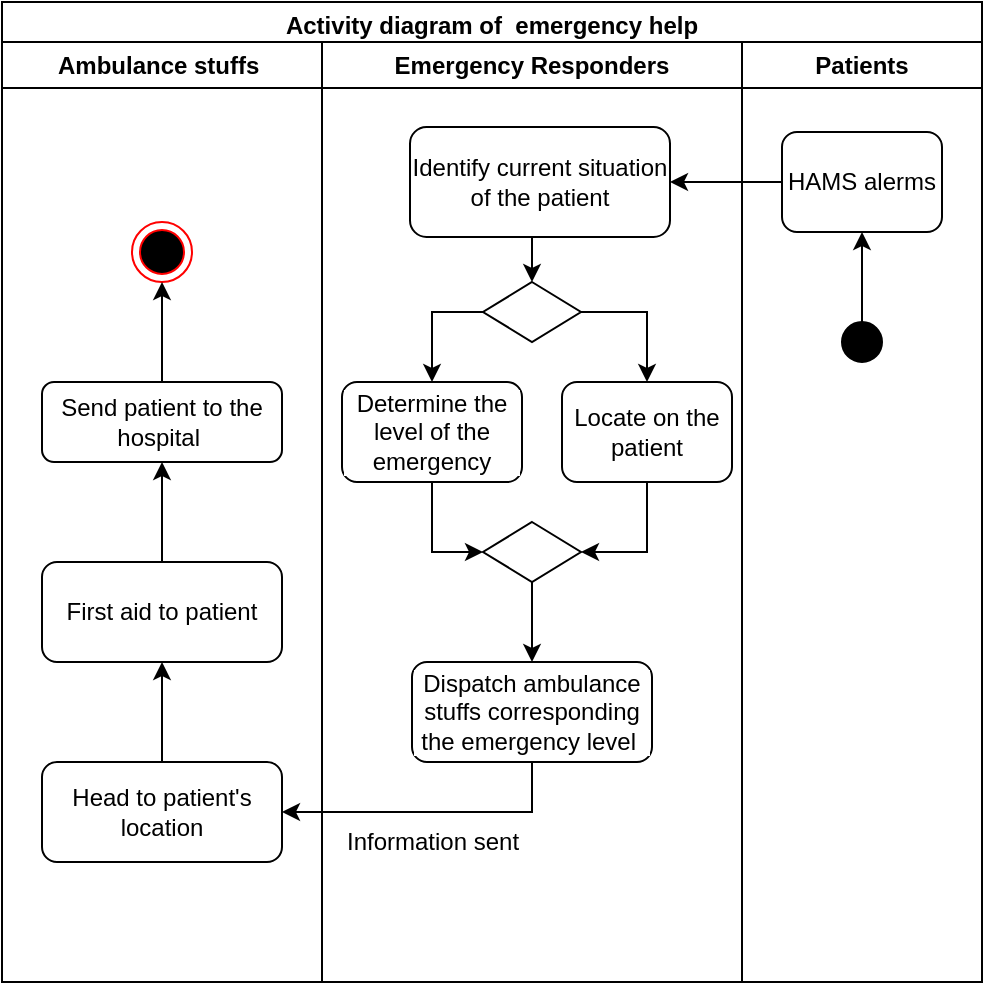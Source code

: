 <mxfile version="20.8.16" type="device"><diagram name="Page-1" id="Rvx0HSRqBBQYP-njpdE8"><mxGraphModel dx="984" dy="644" grid="1" gridSize="10" guides="1" tooltips="1" connect="1" arrows="1" fold="1" page="1" pageScale="1" pageWidth="827" pageHeight="1169" math="0" shadow="0"><root><mxCell id="0"/><mxCell id="1" parent="0"/><mxCell id="wiAPNWEOhWB6pZqTe95l-1" value="Activity diagram of&amp;nbsp; emergency help" style="swimlane;whiteSpace=wrap;html=1;" vertex="1" parent="1"><mxGeometry x="80" y="30" width="490" height="490" as="geometry"/></mxCell><mxCell id="wiAPNWEOhWB6pZqTe95l-3" value="Ambulance stuffs&amp;nbsp;" style="swimlane;whiteSpace=wrap;html=1;" vertex="1" parent="wiAPNWEOhWB6pZqTe95l-1"><mxGeometry y="20" width="160" height="470" as="geometry"/></mxCell><mxCell id="wiAPNWEOhWB6pZqTe95l-38" value="First aid to patient" style="rounded=1;whiteSpace=wrap;html=1;labelBackgroundColor=#FFFFFF;fillColor=default;" vertex="1" parent="wiAPNWEOhWB6pZqTe95l-3"><mxGeometry x="20" y="260" width="120" height="50" as="geometry"/></mxCell><mxCell id="wiAPNWEOhWB6pZqTe95l-40" style="edgeStyle=orthogonalEdgeStyle;rounded=0;orthogonalLoop=1;jettySize=auto;html=1;exitX=0.5;exitY=0;exitDx=0;exitDy=0;entryX=0.5;entryY=1;entryDx=0;entryDy=0;" edge="1" parent="wiAPNWEOhWB6pZqTe95l-3" source="wiAPNWEOhWB6pZqTe95l-36" target="wiAPNWEOhWB6pZqTe95l-38"><mxGeometry relative="1" as="geometry"/></mxCell><mxCell id="wiAPNWEOhWB6pZqTe95l-36" value="Head to patient's location" style="rounded=1;whiteSpace=wrap;html=1;labelBackgroundColor=#FFFFFF;fillColor=default;" vertex="1" parent="wiAPNWEOhWB6pZqTe95l-3"><mxGeometry x="20" y="360" width="120" height="50" as="geometry"/></mxCell><mxCell id="wiAPNWEOhWB6pZqTe95l-53" value="Send patient to the hospital&amp;nbsp;" style="rounded=1;whiteSpace=wrap;html=1;labelBackgroundColor=#FFFFFF;fillColor=default;" vertex="1" parent="wiAPNWEOhWB6pZqTe95l-3"><mxGeometry x="20" y="170" width="120" height="40" as="geometry"/></mxCell><mxCell id="wiAPNWEOhWB6pZqTe95l-52" style="edgeStyle=orthogonalEdgeStyle;rounded=0;orthogonalLoop=1;jettySize=auto;html=1;exitX=0.5;exitY=0;exitDx=0;exitDy=0;" edge="1" parent="wiAPNWEOhWB6pZqTe95l-3" source="wiAPNWEOhWB6pZqTe95l-38" target="wiAPNWEOhWB6pZqTe95l-53"><mxGeometry relative="1" as="geometry"><mxPoint x="80" y="190" as="targetPoint"/></mxGeometry></mxCell><mxCell id="wiAPNWEOhWB6pZqTe95l-55" value="" style="ellipse;html=1;shape=endState;fillColor=#000000;strokeColor=#ff0000;labelBackgroundColor=#FFFFFF;" vertex="1" parent="wiAPNWEOhWB6pZqTe95l-3"><mxGeometry x="65" y="90" width="30" height="30" as="geometry"/></mxCell><mxCell id="wiAPNWEOhWB6pZqTe95l-54" style="edgeStyle=orthogonalEdgeStyle;rounded=0;orthogonalLoop=1;jettySize=auto;html=1;exitX=0.5;exitY=0;exitDx=0;exitDy=0;" edge="1" parent="wiAPNWEOhWB6pZqTe95l-3" source="wiAPNWEOhWB6pZqTe95l-53" target="wiAPNWEOhWB6pZqTe95l-55"><mxGeometry relative="1" as="geometry"><mxPoint x="80" y="120" as="targetPoint"/></mxGeometry></mxCell><mxCell id="wiAPNWEOhWB6pZqTe95l-4" value="Emergency Responders" style="swimlane;whiteSpace=wrap;html=1;" vertex="1" parent="wiAPNWEOhWB6pZqTe95l-1"><mxGeometry x="160" y="20" width="210" height="470" as="geometry"/></mxCell><mxCell id="wiAPNWEOhWB6pZqTe95l-57" style="edgeStyle=orthogonalEdgeStyle;rounded=0;orthogonalLoop=1;jettySize=auto;html=1;exitX=0.5;exitY=1;exitDx=0;exitDy=0;entryX=0.5;entryY=0;entryDx=0;entryDy=0;" edge="1" parent="wiAPNWEOhWB6pZqTe95l-4" source="wiAPNWEOhWB6pZqTe95l-16" target="wiAPNWEOhWB6pZqTe95l-56"><mxGeometry relative="1" as="geometry"/></mxCell><mxCell id="wiAPNWEOhWB6pZqTe95l-16" value="Identify current situation of the patient" style="rounded=1;whiteSpace=wrap;html=1;labelBackgroundColor=#FFFFFF;fillColor=default;" vertex="1" parent="wiAPNWEOhWB6pZqTe95l-4"><mxGeometry x="44" y="42.5" width="130" height="55" as="geometry"/></mxCell><mxCell id="wiAPNWEOhWB6pZqTe95l-17" style="edgeStyle=orthogonalEdgeStyle;rounded=0;orthogonalLoop=1;jettySize=auto;html=1;exitX=0.5;exitY=1;exitDx=0;exitDy=0;" edge="1" parent="wiAPNWEOhWB6pZqTe95l-4" source="wiAPNWEOhWB6pZqTe95l-16" target="wiAPNWEOhWB6pZqTe95l-16"><mxGeometry relative="1" as="geometry"/></mxCell><mxCell id="wiAPNWEOhWB6pZqTe95l-50" style="edgeStyle=orthogonalEdgeStyle;rounded=0;orthogonalLoop=1;jettySize=auto;html=1;exitX=0.5;exitY=1;exitDx=0;exitDy=0;entryX=1;entryY=0.5;entryDx=0;entryDy=0;" edge="1" parent="wiAPNWEOhWB6pZqTe95l-4" source="wiAPNWEOhWB6pZqTe95l-32" target="wiAPNWEOhWB6pZqTe95l-48"><mxGeometry relative="1" as="geometry"/></mxCell><mxCell id="wiAPNWEOhWB6pZqTe95l-32" value="Locate on the patient" style="rounded=1;whiteSpace=wrap;html=1;labelBackgroundColor=#FFFFFF;fillColor=default;" vertex="1" parent="wiAPNWEOhWB6pZqTe95l-4"><mxGeometry x="120" y="170" width="85" height="50" as="geometry"/></mxCell><mxCell id="wiAPNWEOhWB6pZqTe95l-34" value="Dispatch ambulance&lt;br&gt;stuffs corresponding the emergency level&amp;nbsp;" style="rounded=1;whiteSpace=wrap;html=1;labelBackgroundColor=#FFFFFF;fillColor=default;" vertex="1" parent="wiAPNWEOhWB6pZqTe95l-4"><mxGeometry x="45" y="310" width="120" height="50" as="geometry"/></mxCell><mxCell id="wiAPNWEOhWB6pZqTe95l-49" style="edgeStyle=orthogonalEdgeStyle;rounded=0;orthogonalLoop=1;jettySize=auto;html=1;exitX=0.5;exitY=1;exitDx=0;exitDy=0;entryX=0;entryY=0.5;entryDx=0;entryDy=0;" edge="1" parent="wiAPNWEOhWB6pZqTe95l-4" source="wiAPNWEOhWB6pZqTe95l-41" target="wiAPNWEOhWB6pZqTe95l-48"><mxGeometry relative="1" as="geometry"/></mxCell><mxCell id="wiAPNWEOhWB6pZqTe95l-41" value="Determine the level of the emergency" style="rounded=1;whiteSpace=wrap;html=1;labelBackgroundColor=#FFFFFF;fillColor=default;" vertex="1" parent="wiAPNWEOhWB6pZqTe95l-4"><mxGeometry x="10" y="170" width="90" height="50" as="geometry"/></mxCell><mxCell id="wiAPNWEOhWB6pZqTe95l-62" style="edgeStyle=orthogonalEdgeStyle;rounded=0;orthogonalLoop=1;jettySize=auto;html=1;exitX=0.5;exitY=1;exitDx=0;exitDy=0;entryX=0.5;entryY=0;entryDx=0;entryDy=0;" edge="1" parent="wiAPNWEOhWB6pZqTe95l-4" source="wiAPNWEOhWB6pZqTe95l-48" target="wiAPNWEOhWB6pZqTe95l-34"><mxGeometry relative="1" as="geometry"/></mxCell><mxCell id="wiAPNWEOhWB6pZqTe95l-48" value="" style="rhombus;whiteSpace=wrap;html=1;labelBackgroundColor=#FFFFFF;fillColor=default;" vertex="1" parent="wiAPNWEOhWB6pZqTe95l-4"><mxGeometry x="80.5" y="240" width="49" height="30" as="geometry"/></mxCell><mxCell id="wiAPNWEOhWB6pZqTe95l-58" style="edgeStyle=orthogonalEdgeStyle;rounded=0;orthogonalLoop=1;jettySize=auto;html=1;exitX=0;exitY=0.5;exitDx=0;exitDy=0;" edge="1" parent="wiAPNWEOhWB6pZqTe95l-4" source="wiAPNWEOhWB6pZqTe95l-56" target="wiAPNWEOhWB6pZqTe95l-41"><mxGeometry relative="1" as="geometry"/></mxCell><mxCell id="wiAPNWEOhWB6pZqTe95l-59" style="edgeStyle=orthogonalEdgeStyle;rounded=0;orthogonalLoop=1;jettySize=auto;html=1;exitX=1;exitY=0.5;exitDx=0;exitDy=0;entryX=0.5;entryY=0;entryDx=0;entryDy=0;" edge="1" parent="wiAPNWEOhWB6pZqTe95l-4" source="wiAPNWEOhWB6pZqTe95l-56" target="wiAPNWEOhWB6pZqTe95l-32"><mxGeometry relative="1" as="geometry"/></mxCell><mxCell id="wiAPNWEOhWB6pZqTe95l-56" value="" style="rhombus;whiteSpace=wrap;html=1;labelBackgroundColor=#FFFFFF;fillColor=default;" vertex="1" parent="wiAPNWEOhWB6pZqTe95l-4"><mxGeometry x="80.5" y="120" width="49" height="30" as="geometry"/></mxCell><mxCell id="wiAPNWEOhWB6pZqTe95l-63" value="Information sent" style="text;html=1;align=center;verticalAlign=middle;resizable=0;points=[];autosize=1;strokeColor=none;fillColor=none;" vertex="1" parent="wiAPNWEOhWB6pZqTe95l-4"><mxGeometry y="385" width="110" height="30" as="geometry"/></mxCell><mxCell id="wiAPNWEOhWB6pZqTe95l-5" value="Patients" style="swimlane;whiteSpace=wrap;html=1;" vertex="1" parent="wiAPNWEOhWB6pZqTe95l-1"><mxGeometry x="370" y="20" width="120" height="470" as="geometry"/></mxCell><mxCell id="wiAPNWEOhWB6pZqTe95l-13" value="HAMS alerms" style="rounded=1;whiteSpace=wrap;html=1;labelBackgroundColor=#FFFFFF;fillColor=default;" vertex="1" parent="wiAPNWEOhWB6pZqTe95l-5"><mxGeometry x="20" y="45" width="80" height="50" as="geometry"/></mxCell><mxCell id="wiAPNWEOhWB6pZqTe95l-45" style="edgeStyle=orthogonalEdgeStyle;rounded=0;orthogonalLoop=1;jettySize=auto;html=1;exitX=0.5;exitY=0;exitDx=0;exitDy=0;" edge="1" parent="wiAPNWEOhWB6pZqTe95l-5" source="wiAPNWEOhWB6pZqTe95l-8" target="wiAPNWEOhWB6pZqTe95l-13"><mxGeometry relative="1" as="geometry"/></mxCell><mxCell id="wiAPNWEOhWB6pZqTe95l-8" value="" style="ellipse;whiteSpace=wrap;html=1;aspect=fixed;labelBackgroundColor=#000000;fillColor=#000000;" vertex="1" parent="wiAPNWEOhWB6pZqTe95l-5"><mxGeometry x="50" y="140" width="20" height="20" as="geometry"/></mxCell><mxCell id="wiAPNWEOhWB6pZqTe95l-15" style="edgeStyle=orthogonalEdgeStyle;rounded=0;orthogonalLoop=1;jettySize=auto;html=1;exitX=0;exitY=0.5;exitDx=0;exitDy=0;" edge="1" parent="wiAPNWEOhWB6pZqTe95l-1" source="wiAPNWEOhWB6pZqTe95l-13" target="wiAPNWEOhWB6pZqTe95l-16"><mxGeometry relative="1" as="geometry"><mxPoint x="430" y="90" as="targetPoint"/></mxGeometry></mxCell><mxCell id="wiAPNWEOhWB6pZqTe95l-37" style="edgeStyle=orthogonalEdgeStyle;rounded=0;orthogonalLoop=1;jettySize=auto;html=1;exitX=0.5;exitY=1;exitDx=0;exitDy=0;entryX=1;entryY=0.5;entryDx=0;entryDy=0;" edge="1" parent="wiAPNWEOhWB6pZqTe95l-1" source="wiAPNWEOhWB6pZqTe95l-34" target="wiAPNWEOhWB6pZqTe95l-36"><mxGeometry relative="1" as="geometry"/></mxCell></root></mxGraphModel></diagram></mxfile>